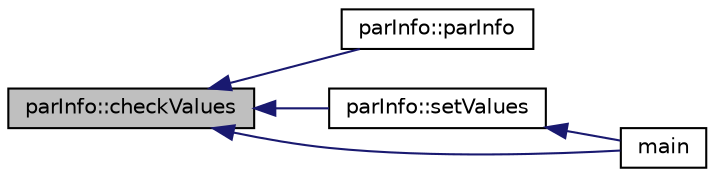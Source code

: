 digraph "parInfo::checkValues"
{
  edge [fontname="Helvetica",fontsize="10",labelfontname="Helvetica",labelfontsize="10"];
  node [fontname="Helvetica",fontsize="10",shape=record];
  rankdir="LR";
  Node1 [label="parInfo::checkValues",height=0.2,width=0.4,color="black", fillcolor="grey75", style="filled", fontcolor="black"];
  Node1 -> Node2 [dir="back",color="midnightblue",fontsize="10",style="solid",fontname="Helvetica"];
  Node2 [label="parInfo::parInfo",height=0.2,width=0.4,color="black", fillcolor="white", style="filled",URL="$db/db1/classpar_info.html#aede838dd99679b9b83b915cccba142eb"];
  Node1 -> Node3 [dir="back",color="midnightblue",fontsize="10",style="solid",fontname="Helvetica"];
  Node3 [label="parInfo::setValues",height=0.2,width=0.4,color="black", fillcolor="white", style="filled",URL="$db/db1/classpar_info.html#a9a8f2c6c54d75063bb387f7076676063"];
  Node3 -> Node4 [dir="back",color="midnightblue",fontsize="10",style="solid",fontname="Helvetica"];
  Node4 [label="main",height=0.2,width=0.4,color="black", fillcolor="white", style="filled",URL="$db/d9f/param_scan_8cpp.html#a0ddf1224851353fc92bfbff6f499fa97",tooltip="A program. "];
  Node1 -> Node4 [dir="back",color="midnightblue",fontsize="10",style="solid",fontname="Helvetica"];
}
